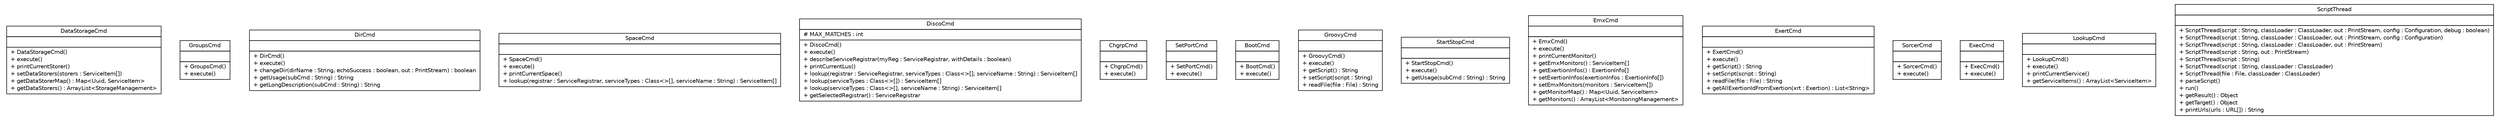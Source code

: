 #!/usr/local/bin/dot
#
# Class diagram 
# Generated by UMLGraph version R5_6 (http://www.umlgraph.org/)
#

digraph G {
	edge [fontname="Helvetica",fontsize=10,labelfontname="Helvetica",labelfontsize=10];
	node [fontname="Helvetica",fontsize=10,shape=plaintext];
	nodesep=0.25;
	ranksep=0.5;
	// sorcer.tools.shell.cmds.DataStorageCmd
	c67610 [label=<<table title="sorcer.tools.shell.cmds.DataStorageCmd" border="0" cellborder="1" cellspacing="0" cellpadding="2" port="p" href="./DataStorageCmd.html">
		<tr><td><table border="0" cellspacing="0" cellpadding="1">
<tr><td align="center" balign="center"> DataStorageCmd </td></tr>
		</table></td></tr>
		<tr><td><table border="0" cellspacing="0" cellpadding="1">
<tr><td align="left" balign="left">  </td></tr>
		</table></td></tr>
		<tr><td><table border="0" cellspacing="0" cellpadding="1">
<tr><td align="left" balign="left"> + DataStorageCmd() </td></tr>
<tr><td align="left" balign="left"> + execute() </td></tr>
<tr><td align="left" balign="left"> + printCurrentStorer() </td></tr>
<tr><td align="left" balign="left"> + setDataStorers(storers : ServiceItem[]) </td></tr>
<tr><td align="left" balign="left"> + getDataStorerMap() : Map&lt;Uuid, ServiceItem&gt; </td></tr>
<tr><td align="left" balign="left"> + getDataStorers() : ArrayList&lt;StorageManagement&gt; </td></tr>
		</table></td></tr>
		</table>>, URL="./DataStorageCmd.html", fontname="Helvetica", fontcolor="black", fontsize=10.0];
	// sorcer.tools.shell.cmds.GroupsCmd
	c67611 [label=<<table title="sorcer.tools.shell.cmds.GroupsCmd" border="0" cellborder="1" cellspacing="0" cellpadding="2" port="p" href="./GroupsCmd.html">
		<tr><td><table border="0" cellspacing="0" cellpadding="1">
<tr><td align="center" balign="center"> GroupsCmd </td></tr>
		</table></td></tr>
		<tr><td><table border="0" cellspacing="0" cellpadding="1">
<tr><td align="left" balign="left">  </td></tr>
		</table></td></tr>
		<tr><td><table border="0" cellspacing="0" cellpadding="1">
<tr><td align="left" balign="left"> + GroupsCmd() </td></tr>
<tr><td align="left" balign="left"> + execute() </td></tr>
		</table></td></tr>
		</table>>, URL="./GroupsCmd.html", fontname="Helvetica", fontcolor="black", fontsize=10.0];
	// sorcer.tools.shell.cmds.DirCmd
	c67612 [label=<<table title="sorcer.tools.shell.cmds.DirCmd" border="0" cellborder="1" cellspacing="0" cellpadding="2" port="p" href="./DirCmd.html">
		<tr><td><table border="0" cellspacing="0" cellpadding="1">
<tr><td align="center" balign="center"> DirCmd </td></tr>
		</table></td></tr>
		<tr><td><table border="0" cellspacing="0" cellpadding="1">
<tr><td align="left" balign="left">  </td></tr>
		</table></td></tr>
		<tr><td><table border="0" cellspacing="0" cellpadding="1">
<tr><td align="left" balign="left"> + DirCmd() </td></tr>
<tr><td align="left" balign="left"> + execute() </td></tr>
<tr><td align="left" balign="left"> + changeDir(dirName : String, echoSuccess : boolean, out : PrintStream) : boolean </td></tr>
<tr><td align="left" balign="left"> + getUsage(subCmd : String) : String </td></tr>
<tr><td align="left" balign="left"> + getLongDescription(subCmd : String) : String </td></tr>
		</table></td></tr>
		</table>>, URL="./DirCmd.html", fontname="Helvetica", fontcolor="black", fontsize=10.0];
	// sorcer.tools.shell.cmds.SpaceCmd
	c67613 [label=<<table title="sorcer.tools.shell.cmds.SpaceCmd" border="0" cellborder="1" cellspacing="0" cellpadding="2" port="p" href="./SpaceCmd.html">
		<tr><td><table border="0" cellspacing="0" cellpadding="1">
<tr><td align="center" balign="center"> SpaceCmd </td></tr>
		</table></td></tr>
		<tr><td><table border="0" cellspacing="0" cellpadding="1">
<tr><td align="left" balign="left">  </td></tr>
		</table></td></tr>
		<tr><td><table border="0" cellspacing="0" cellpadding="1">
<tr><td align="left" balign="left"> + SpaceCmd() </td></tr>
<tr><td align="left" balign="left"> + execute() </td></tr>
<tr><td align="left" balign="left"> + printCurrentSpace() </td></tr>
<tr><td align="left" balign="left"> + lookup(registrar : ServiceRegistrar, serviceTypes : Class&lt;&gt;[], serviceName : String) : ServiceItem[] </td></tr>
		</table></td></tr>
		</table>>, URL="./SpaceCmd.html", fontname="Helvetica", fontcolor="black", fontsize=10.0];
	// sorcer.tools.shell.cmds.DiscoCmd
	c67614 [label=<<table title="sorcer.tools.shell.cmds.DiscoCmd" border="0" cellborder="1" cellspacing="0" cellpadding="2" port="p" href="./DiscoCmd.html">
		<tr><td><table border="0" cellspacing="0" cellpadding="1">
<tr><td align="center" balign="center"> DiscoCmd </td></tr>
		</table></td></tr>
		<tr><td><table border="0" cellspacing="0" cellpadding="1">
<tr><td align="left" balign="left"> # MAX_MATCHES : int </td></tr>
		</table></td></tr>
		<tr><td><table border="0" cellspacing="0" cellpadding="1">
<tr><td align="left" balign="left"> + DiscoCmd() </td></tr>
<tr><td align="left" balign="left"> + execute() </td></tr>
<tr><td align="left" balign="left"> + describeServiceRegistrar(myReg : ServiceRegistrar, withDetails : boolean) </td></tr>
<tr><td align="left" balign="left"> + printCurrentLus() </td></tr>
<tr><td align="left" balign="left"> + lookup(registrar : ServiceRegistrar, serviceTypes : Class&lt;&gt;[], serviceName : String) : ServiceItem[] </td></tr>
<tr><td align="left" balign="left"> + lookup(serviceTypes : Class&lt;&gt;[]) : ServiceItem[] </td></tr>
<tr><td align="left" balign="left"> + lookup(serviceTypes : Class&lt;&gt;[], serviceName : String) : ServiceItem[] </td></tr>
<tr><td align="left" balign="left"> + getSelectedRegistrar() : ServiceRegistrar </td></tr>
		</table></td></tr>
		</table>>, URL="./DiscoCmd.html", fontname="Helvetica", fontcolor="black", fontsize=10.0];
	// sorcer.tools.shell.cmds.ChgrpCmd
	c67615 [label=<<table title="sorcer.tools.shell.cmds.ChgrpCmd" border="0" cellborder="1" cellspacing="0" cellpadding="2" port="p" href="./ChgrpCmd.html">
		<tr><td><table border="0" cellspacing="0" cellpadding="1">
<tr><td align="center" balign="center"> ChgrpCmd </td></tr>
		</table></td></tr>
		<tr><td><table border="0" cellspacing="0" cellpadding="1">
<tr><td align="left" balign="left">  </td></tr>
		</table></td></tr>
		<tr><td><table border="0" cellspacing="0" cellpadding="1">
<tr><td align="left" balign="left"> + ChgrpCmd() </td></tr>
<tr><td align="left" balign="left"> + execute() </td></tr>
		</table></td></tr>
		</table>>, URL="./ChgrpCmd.html", fontname="Helvetica", fontcolor="black", fontsize=10.0];
	// sorcer.tools.shell.cmds.SetPortCmd
	c67616 [label=<<table title="sorcer.tools.shell.cmds.SetPortCmd" border="0" cellborder="1" cellspacing="0" cellpadding="2" port="p" href="./SetPortCmd.html">
		<tr><td><table border="0" cellspacing="0" cellpadding="1">
<tr><td align="center" balign="center"> SetPortCmd </td></tr>
		</table></td></tr>
		<tr><td><table border="0" cellspacing="0" cellpadding="1">
<tr><td align="left" balign="left">  </td></tr>
		</table></td></tr>
		<tr><td><table border="0" cellspacing="0" cellpadding="1">
<tr><td align="left" balign="left"> + SetPortCmd() </td></tr>
<tr><td align="left" balign="left"> + execute() </td></tr>
		</table></td></tr>
		</table>>, URL="./SetPortCmd.html", fontname="Helvetica", fontcolor="black", fontsize=10.0];
	// sorcer.tools.shell.cmds.BootCmd
	c67617 [label=<<table title="sorcer.tools.shell.cmds.BootCmd" border="0" cellborder="1" cellspacing="0" cellpadding="2" port="p" href="./BootCmd.html">
		<tr><td><table border="0" cellspacing="0" cellpadding="1">
<tr><td align="center" balign="center"> BootCmd </td></tr>
		</table></td></tr>
		<tr><td><table border="0" cellspacing="0" cellpadding="1">
<tr><td align="left" balign="left">  </td></tr>
		</table></td></tr>
		<tr><td><table border="0" cellspacing="0" cellpadding="1">
<tr><td align="left" balign="left"> + BootCmd() </td></tr>
<tr><td align="left" balign="left"> + execute() </td></tr>
		</table></td></tr>
		</table>>, URL="./BootCmd.html", fontname="Helvetica", fontcolor="black", fontsize=10.0];
	// sorcer.tools.shell.cmds.GroovyCmd
	c67618 [label=<<table title="sorcer.tools.shell.cmds.GroovyCmd" border="0" cellborder="1" cellspacing="0" cellpadding="2" port="p" href="./GroovyCmd.html">
		<tr><td><table border="0" cellspacing="0" cellpadding="1">
<tr><td align="center" balign="center"> GroovyCmd </td></tr>
		</table></td></tr>
		<tr><td><table border="0" cellspacing="0" cellpadding="1">
<tr><td align="left" balign="left">  </td></tr>
		</table></td></tr>
		<tr><td><table border="0" cellspacing="0" cellpadding="1">
<tr><td align="left" balign="left"> + GroovyCmd() </td></tr>
<tr><td align="left" balign="left"> + execute() </td></tr>
<tr><td align="left" balign="left"> + getScript() : String </td></tr>
<tr><td align="left" balign="left"> + setScript(script : String) </td></tr>
<tr><td align="left" balign="left"> + readFile(file : File) : String </td></tr>
		</table></td></tr>
		</table>>, URL="./GroovyCmd.html", fontname="Helvetica", fontcolor="black", fontsize=10.0];
	// sorcer.tools.shell.cmds.StartStopCmd
	c67619 [label=<<table title="sorcer.tools.shell.cmds.StartStopCmd" border="0" cellborder="1" cellspacing="0" cellpadding="2" port="p" href="./StartStopCmd.html">
		<tr><td><table border="0" cellspacing="0" cellpadding="1">
<tr><td align="center" balign="center"> StartStopCmd </td></tr>
		</table></td></tr>
		<tr><td><table border="0" cellspacing="0" cellpadding="1">
<tr><td align="left" balign="left">  </td></tr>
		</table></td></tr>
		<tr><td><table border="0" cellspacing="0" cellpadding="1">
<tr><td align="left" balign="left"> + StartStopCmd() </td></tr>
<tr><td align="left" balign="left"> + execute() </td></tr>
<tr><td align="left" balign="left"> + getUsage(subCmd : String) : String </td></tr>
		</table></td></tr>
		</table>>, URL="./StartStopCmd.html", fontname="Helvetica", fontcolor="black", fontsize=10.0];
	// sorcer.tools.shell.cmds.EmxCmd
	c67620 [label=<<table title="sorcer.tools.shell.cmds.EmxCmd" border="0" cellborder="1" cellspacing="0" cellpadding="2" port="p" href="./EmxCmd.html">
		<tr><td><table border="0" cellspacing="0" cellpadding="1">
<tr><td align="center" balign="center"> EmxCmd </td></tr>
		</table></td></tr>
		<tr><td><table border="0" cellspacing="0" cellpadding="1">
<tr><td align="left" balign="left">  </td></tr>
		</table></td></tr>
		<tr><td><table border="0" cellspacing="0" cellpadding="1">
<tr><td align="left" balign="left"> + EmxCmd() </td></tr>
<tr><td align="left" balign="left"> + execute() </td></tr>
<tr><td align="left" balign="left"> + printCurrentMonitor() </td></tr>
<tr><td align="left" balign="left"> + getEmxMonitors() : ServiceItem[] </td></tr>
<tr><td align="left" balign="left"> + getExertionInfos() : ExertionInfo[] </td></tr>
<tr><td align="left" balign="left"> + setExertionInfos(exertionInfos : ExertionInfo[]) </td></tr>
<tr><td align="left" balign="left"> + setEmxMonitors(monitors : ServiceItem[]) </td></tr>
<tr><td align="left" balign="left"> + getMonitorMap() : Map&lt;Uuid, ServiceItem&gt; </td></tr>
<tr><td align="left" balign="left"> + getMonitors() : ArrayList&lt;MonitoringManagement&gt; </td></tr>
		</table></td></tr>
		</table>>, URL="./EmxCmd.html", fontname="Helvetica", fontcolor="black", fontsize=10.0];
	// sorcer.tools.shell.cmds.ExertCmd
	c67621 [label=<<table title="sorcer.tools.shell.cmds.ExertCmd" border="0" cellborder="1" cellspacing="0" cellpadding="2" port="p" href="./ExertCmd.html">
		<tr><td><table border="0" cellspacing="0" cellpadding="1">
<tr><td align="center" balign="center"> ExertCmd </td></tr>
		</table></td></tr>
		<tr><td><table border="0" cellspacing="0" cellpadding="1">
<tr><td align="left" balign="left">  </td></tr>
		</table></td></tr>
		<tr><td><table border="0" cellspacing="0" cellpadding="1">
<tr><td align="left" balign="left"> + ExertCmd() </td></tr>
<tr><td align="left" balign="left"> + execute() </td></tr>
<tr><td align="left" balign="left"> + getScript() : String </td></tr>
<tr><td align="left" balign="left"> + setScript(script : String) </td></tr>
<tr><td align="left" balign="left"> + readFile(file : File) : String </td></tr>
<tr><td align="left" balign="left"> + getAllExertionIdFromExertion(xrt : Exertion) : List&lt;String&gt; </td></tr>
		</table></td></tr>
		</table>>, URL="./ExertCmd.html", fontname="Helvetica", fontcolor="black", fontsize=10.0];
	// sorcer.tools.shell.cmds.SorcerCmd
	c67622 [label=<<table title="sorcer.tools.shell.cmds.SorcerCmd" border="0" cellborder="1" cellspacing="0" cellpadding="2" port="p" href="./SorcerCmd.html">
		<tr><td><table border="0" cellspacing="0" cellpadding="1">
<tr><td align="center" balign="center"> SorcerCmd </td></tr>
		</table></td></tr>
		<tr><td><table border="0" cellspacing="0" cellpadding="1">
<tr><td align="left" balign="left">  </td></tr>
		</table></td></tr>
		<tr><td><table border="0" cellspacing="0" cellpadding="1">
<tr><td align="left" balign="left"> + SorcerCmd() </td></tr>
<tr><td align="left" balign="left"> + execute() </td></tr>
		</table></td></tr>
		</table>>, URL="./SorcerCmd.html", fontname="Helvetica", fontcolor="black", fontsize=10.0];
	// sorcer.tools.shell.cmds.ExecCmd
	c67623 [label=<<table title="sorcer.tools.shell.cmds.ExecCmd" border="0" cellborder="1" cellspacing="0" cellpadding="2" port="p" href="./ExecCmd.html">
		<tr><td><table border="0" cellspacing="0" cellpadding="1">
<tr><td align="center" balign="center"> ExecCmd </td></tr>
		</table></td></tr>
		<tr><td><table border="0" cellspacing="0" cellpadding="1">
<tr><td align="left" balign="left">  </td></tr>
		</table></td></tr>
		<tr><td><table border="0" cellspacing="0" cellpadding="1">
<tr><td align="left" balign="left"> + ExecCmd() </td></tr>
<tr><td align="left" balign="left"> + execute() </td></tr>
		</table></td></tr>
		</table>>, URL="./ExecCmd.html", fontname="Helvetica", fontcolor="black", fontsize=10.0];
	// sorcer.tools.shell.cmds.LookupCmd
	c67624 [label=<<table title="sorcer.tools.shell.cmds.LookupCmd" border="0" cellborder="1" cellspacing="0" cellpadding="2" port="p" href="./LookupCmd.html">
		<tr><td><table border="0" cellspacing="0" cellpadding="1">
<tr><td align="center" balign="center"> LookupCmd </td></tr>
		</table></td></tr>
		<tr><td><table border="0" cellspacing="0" cellpadding="1">
<tr><td align="left" balign="left">  </td></tr>
		</table></td></tr>
		<tr><td><table border="0" cellspacing="0" cellpadding="1">
<tr><td align="left" balign="left"> + LookupCmd() </td></tr>
<tr><td align="left" balign="left"> + execute() </td></tr>
<tr><td align="left" balign="left"> + printCurrentService() </td></tr>
<tr><td align="left" balign="left"> + getServiceItems() : ArrayList&lt;ServiceItem&gt; </td></tr>
		</table></td></tr>
		</table>>, URL="./LookupCmd.html", fontname="Helvetica", fontcolor="black", fontsize=10.0];
	// sorcer.tools.shell.cmds.ScriptThread
	c67625 [label=<<table title="sorcer.tools.shell.cmds.ScriptThread" border="0" cellborder="1" cellspacing="0" cellpadding="2" port="p" href="./ScriptThread.html">
		<tr><td><table border="0" cellspacing="0" cellpadding="1">
<tr><td align="center" balign="center"> ScriptThread </td></tr>
		</table></td></tr>
		<tr><td><table border="0" cellspacing="0" cellpadding="1">
<tr><td align="left" balign="left">  </td></tr>
		</table></td></tr>
		<tr><td><table border="0" cellspacing="0" cellpadding="1">
<tr><td align="left" balign="left"> + ScriptThread(script : String, classLoader : ClassLoader, out : PrintStream, config : Configuration, debug : boolean) </td></tr>
<tr><td align="left" balign="left"> + ScriptThread(script : String, classLoader : ClassLoader, out : PrintStream, config : Configuration) </td></tr>
<tr><td align="left" balign="left"> + ScriptThread(script : String, classLoader : ClassLoader, out : PrintStream) </td></tr>
<tr><td align="left" balign="left"> + ScriptThread(script : String, out : PrintStream) </td></tr>
<tr><td align="left" balign="left"> + ScriptThread(script : String) </td></tr>
<tr><td align="left" balign="left"> + ScriptThread(script : String, classLoader : ClassLoader) </td></tr>
<tr><td align="left" balign="left"> + ScriptThread(file : File, classLoader : ClassLoader) </td></tr>
<tr><td align="left" balign="left"> + parseScript() </td></tr>
<tr><td align="left" balign="left"> + run() </td></tr>
<tr><td align="left" balign="left"> + getResult() : Object </td></tr>
<tr><td align="left" balign="left"> + getTarget() : Object </td></tr>
<tr><td align="left" balign="left"> + printUrls(urls : URL[]) : String </td></tr>
		</table></td></tr>
		</table>>, URL="./ScriptThread.html", fontname="Helvetica", fontcolor="black", fontsize=10.0];
}

